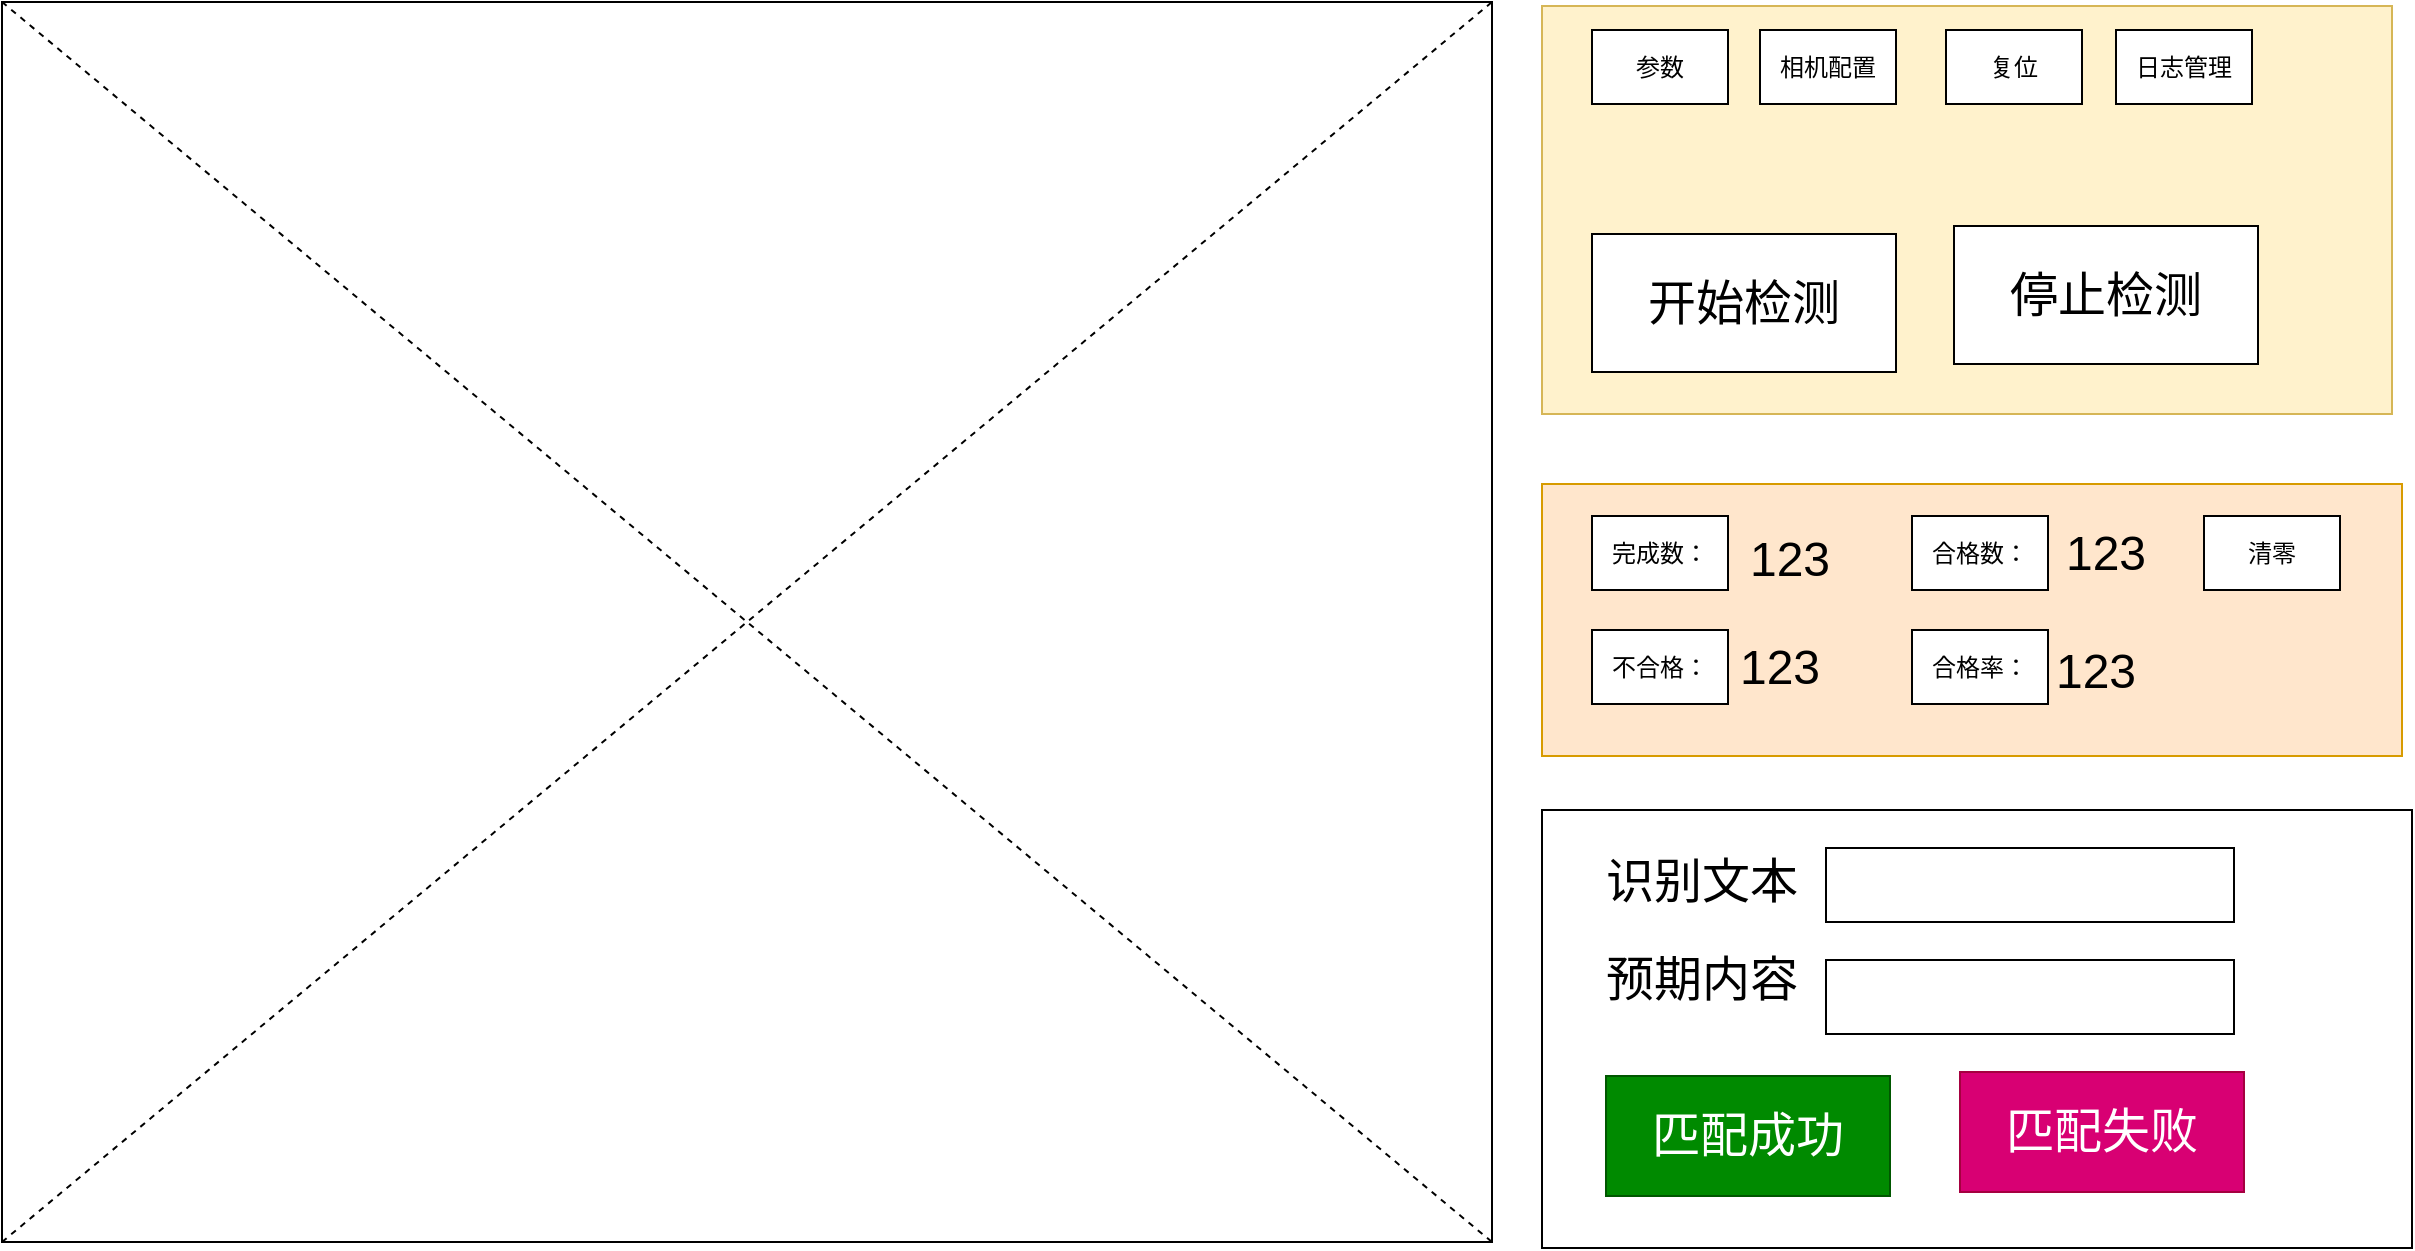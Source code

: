 <mxfile version="13.9.9" type="device"><diagram id="gRFOFB4CUM63fUuc5q5i" name="第 1 页"><mxGraphModel dx="2048" dy="1160" grid="0" gridSize="10" guides="1" tooltips="1" connect="1" arrows="1" fold="1" page="1" pageScale="1" pageWidth="827" pageHeight="1169" math="0" shadow="0"><root><mxCell id="0"/><mxCell id="1" parent="0"/><mxCell id="HVElz12g52ilugjnFKy1-1" value="" style="rounded=0;whiteSpace=wrap;html=1;" vertex="1" parent="1"><mxGeometry x="57" y="125" width="745" height="620" as="geometry"/></mxCell><mxCell id="HVElz12g52ilugjnFKy1-2" value="" style="rounded=0;whiteSpace=wrap;html=1;fillColor=#fff2cc;strokeColor=#d6b656;" vertex="1" parent="1"><mxGeometry x="827" y="127" width="425" height="204" as="geometry"/></mxCell><mxCell id="HVElz12g52ilugjnFKy1-3" value="参数" style="rounded=0;whiteSpace=wrap;html=1;" vertex="1" parent="1"><mxGeometry x="852" y="139" width="68" height="37" as="geometry"/></mxCell><mxCell id="HVElz12g52ilugjnFKy1-4" value="相机配置" style="rounded=0;whiteSpace=wrap;html=1;" vertex="1" parent="1"><mxGeometry x="936" y="139" width="68" height="37" as="geometry"/></mxCell><mxCell id="HVElz12g52ilugjnFKy1-5" value="开始检测" style="rounded=0;whiteSpace=wrap;html=1;fontSize=24;" vertex="1" parent="1"><mxGeometry x="852" y="241" width="152" height="69" as="geometry"/></mxCell><mxCell id="HVElz12g52ilugjnFKy1-6" value="停止检测" style="rounded=0;whiteSpace=wrap;html=1;fontSize=24;" vertex="1" parent="1"><mxGeometry x="1033" y="237" width="152" height="69" as="geometry"/></mxCell><mxCell id="HVElz12g52ilugjnFKy1-7" value="复位" style="rounded=0;whiteSpace=wrap;html=1;" vertex="1" parent="1"><mxGeometry x="1029" y="139" width="68" height="37" as="geometry"/></mxCell><mxCell id="HVElz12g52ilugjnFKy1-8" value="" style="rounded=0;whiteSpace=wrap;html=1;fillColor=#ffe6cc;strokeColor=#d79b00;" vertex="1" parent="1"><mxGeometry x="827" y="366" width="430" height="136" as="geometry"/></mxCell><mxCell id="HVElz12g52ilugjnFKy1-9" value="完成数：" style="rounded=0;whiteSpace=wrap;html=1;" vertex="1" parent="1"><mxGeometry x="852" y="382" width="68" height="37" as="geometry"/></mxCell><mxCell id="HVElz12g52ilugjnFKy1-11" value="不合格：" style="rounded=0;whiteSpace=wrap;html=1;" vertex="1" parent="1"><mxGeometry x="852" y="439" width="68" height="37" as="geometry"/></mxCell><mxCell id="HVElz12g52ilugjnFKy1-13" value="合格数：" style="rounded=0;whiteSpace=wrap;html=1;" vertex="1" parent="1"><mxGeometry x="1012" y="382" width="68" height="37" as="geometry"/></mxCell><mxCell id="HVElz12g52ilugjnFKy1-14" value="合格率：" style="rounded=0;whiteSpace=wrap;html=1;" vertex="1" parent="1"><mxGeometry x="1012" y="439" width="68" height="37" as="geometry"/></mxCell><mxCell id="HVElz12g52ilugjnFKy1-17" value="123" style="text;html=1;strokeColor=none;fillColor=none;align=center;verticalAlign=middle;whiteSpace=wrap;rounded=0;fontSize=24;" vertex="1" parent="1"><mxGeometry x="931" y="394" width="40" height="20" as="geometry"/></mxCell><mxCell id="HVElz12g52ilugjnFKy1-21" value="123" style="text;html=1;strokeColor=none;fillColor=none;align=center;verticalAlign=middle;whiteSpace=wrap;rounded=0;fontSize=24;" vertex="1" parent="1"><mxGeometry x="926" y="447.5" width="40" height="20" as="geometry"/></mxCell><mxCell id="HVElz12g52ilugjnFKy1-22" value="123" style="text;html=1;strokeColor=none;fillColor=none;align=center;verticalAlign=middle;whiteSpace=wrap;rounded=0;fontSize=24;" vertex="1" parent="1"><mxGeometry x="1084" y="450" width="40" height="20" as="geometry"/></mxCell><mxCell id="HVElz12g52ilugjnFKy1-23" value="123" style="text;html=1;strokeColor=none;fillColor=none;align=center;verticalAlign=middle;whiteSpace=wrap;rounded=0;fontSize=24;" vertex="1" parent="1"><mxGeometry x="1089" y="390.5" width="40" height="20" as="geometry"/></mxCell><mxCell id="HVElz12g52ilugjnFKy1-24" value="清零" style="rounded=0;whiteSpace=wrap;html=1;" vertex="1" parent="1"><mxGeometry x="1158" y="382" width="68" height="37" as="geometry"/></mxCell><mxCell id="HVElz12g52ilugjnFKy1-26" value="" style="rounded=0;whiteSpace=wrap;html=1;fontSize=24;" vertex="1" parent="1"><mxGeometry x="827" y="529" width="435" height="219" as="geometry"/></mxCell><mxCell id="HVElz12g52ilugjnFKy1-27" value="" style="rounded=0;whiteSpace=wrap;html=1;fontSize=24;" vertex="1" parent="1"><mxGeometry x="969" y="548" width="204" height="37" as="geometry"/></mxCell><mxCell id="HVElz12g52ilugjnFKy1-28" value="识别文本" style="text;html=1;strokeColor=none;fillColor=none;align=center;verticalAlign=middle;whiteSpace=wrap;rounded=0;fontSize=24;" vertex="1" parent="1"><mxGeometry x="856" y="555" width="102" height="20" as="geometry"/></mxCell><mxCell id="HVElz12g52ilugjnFKy1-29" value="预期内容" style="text;html=1;strokeColor=none;fillColor=none;align=center;verticalAlign=middle;whiteSpace=wrap;rounded=0;fontSize=24;" vertex="1" parent="1"><mxGeometry x="856" y="604" width="102" height="20" as="geometry"/></mxCell><mxCell id="HVElz12g52ilugjnFKy1-30" value="" style="rounded=0;whiteSpace=wrap;html=1;fontSize=24;" vertex="1" parent="1"><mxGeometry x="969" y="604" width="204" height="37" as="geometry"/></mxCell><mxCell id="HVElz12g52ilugjnFKy1-31" value="匹配成功" style="rounded=0;whiteSpace=wrap;html=1;fontSize=24;fillColor=#008a00;strokeColor=#005700;fontColor=#ffffff;" vertex="1" parent="1"><mxGeometry x="859" y="662" width="142" height="60" as="geometry"/></mxCell><mxCell id="HVElz12g52ilugjnFKy1-32" value="" style="endArrow=none;html=1;fontSize=24;exitX=0;exitY=0;exitDx=0;exitDy=0;entryX=1;entryY=1;entryDx=0;entryDy=0;dashed=1;" edge="1" parent="1" source="HVElz12g52ilugjnFKy1-1" target="HVElz12g52ilugjnFKy1-1"><mxGeometry width="50" height="50" relative="1" as="geometry"><mxPoint x="496" y="443" as="sourcePoint"/><mxPoint x="546" y="393" as="targetPoint"/></mxGeometry></mxCell><mxCell id="HVElz12g52ilugjnFKy1-33" value="" style="endArrow=none;html=1;dashed=1;fontSize=24;entryX=1;entryY=0;entryDx=0;entryDy=0;exitX=0;exitY=1;exitDx=0;exitDy=0;" edge="1" parent="1" source="HVElz12g52ilugjnFKy1-1" target="HVElz12g52ilugjnFKy1-1"><mxGeometry width="50" height="50" relative="1" as="geometry"><mxPoint x="496" y="443" as="sourcePoint"/><mxPoint x="546" y="393" as="targetPoint"/></mxGeometry></mxCell><mxCell id="HVElz12g52ilugjnFKy1-34" value="匹配失败" style="rounded=0;whiteSpace=wrap;html=1;fontSize=24;fillColor=#d80073;strokeColor=#A50040;fontColor=#ffffff;" vertex="1" parent="1"><mxGeometry x="1036" y="660" width="142" height="60" as="geometry"/></mxCell><mxCell id="HVElz12g52ilugjnFKy1-35" value="日志管理" style="rounded=0;whiteSpace=wrap;html=1;" vertex="1" parent="1"><mxGeometry x="1114" y="139" width="68" height="37" as="geometry"/></mxCell></root></mxGraphModel></diagram></mxfile>